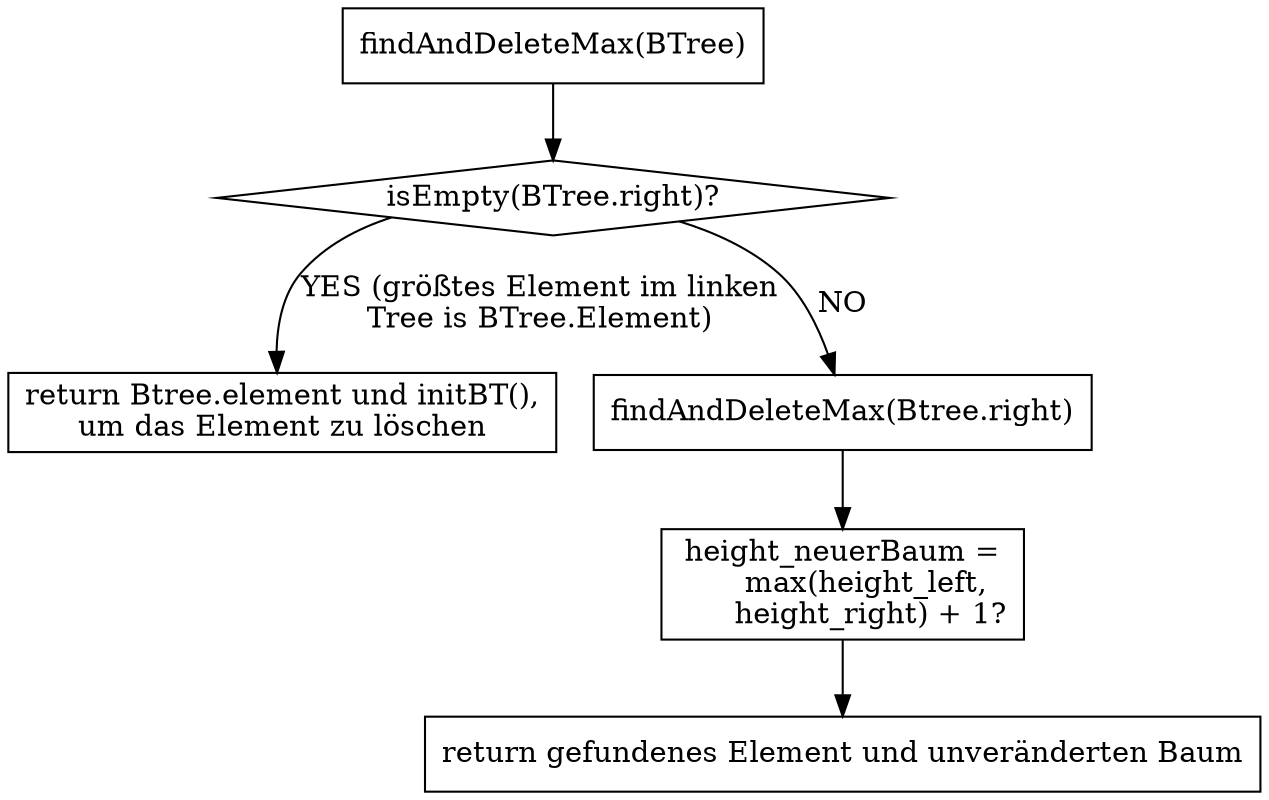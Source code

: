 digraph Q {

node [shape = box];
compound = true;

//insert
    a1 [label = "findAndDeleteMax(BTree)"]
    a1 -> a2
    a2 [label = "isEmpty(BTree.right)?" shape = diamond]
    a2 -> a4 [label = "YES (größtes Element im linken\nTree is BTree.Element)"]

    a4 [label = "return Btree.element und initBT(),\num das Element zu löschen"]
    a2 -> a5 [label = "NO"]
    a5 [label = "findAndDeleteMax(Btree.right)"]
    a5 -> a6
    a6 [label = "height_neuerBaum =
     max(height_left,
      height_right) + 1?"]
    a6 -> a8
    a8 [label = "return gefundenes Element und unveränderten Baum"]
    
}